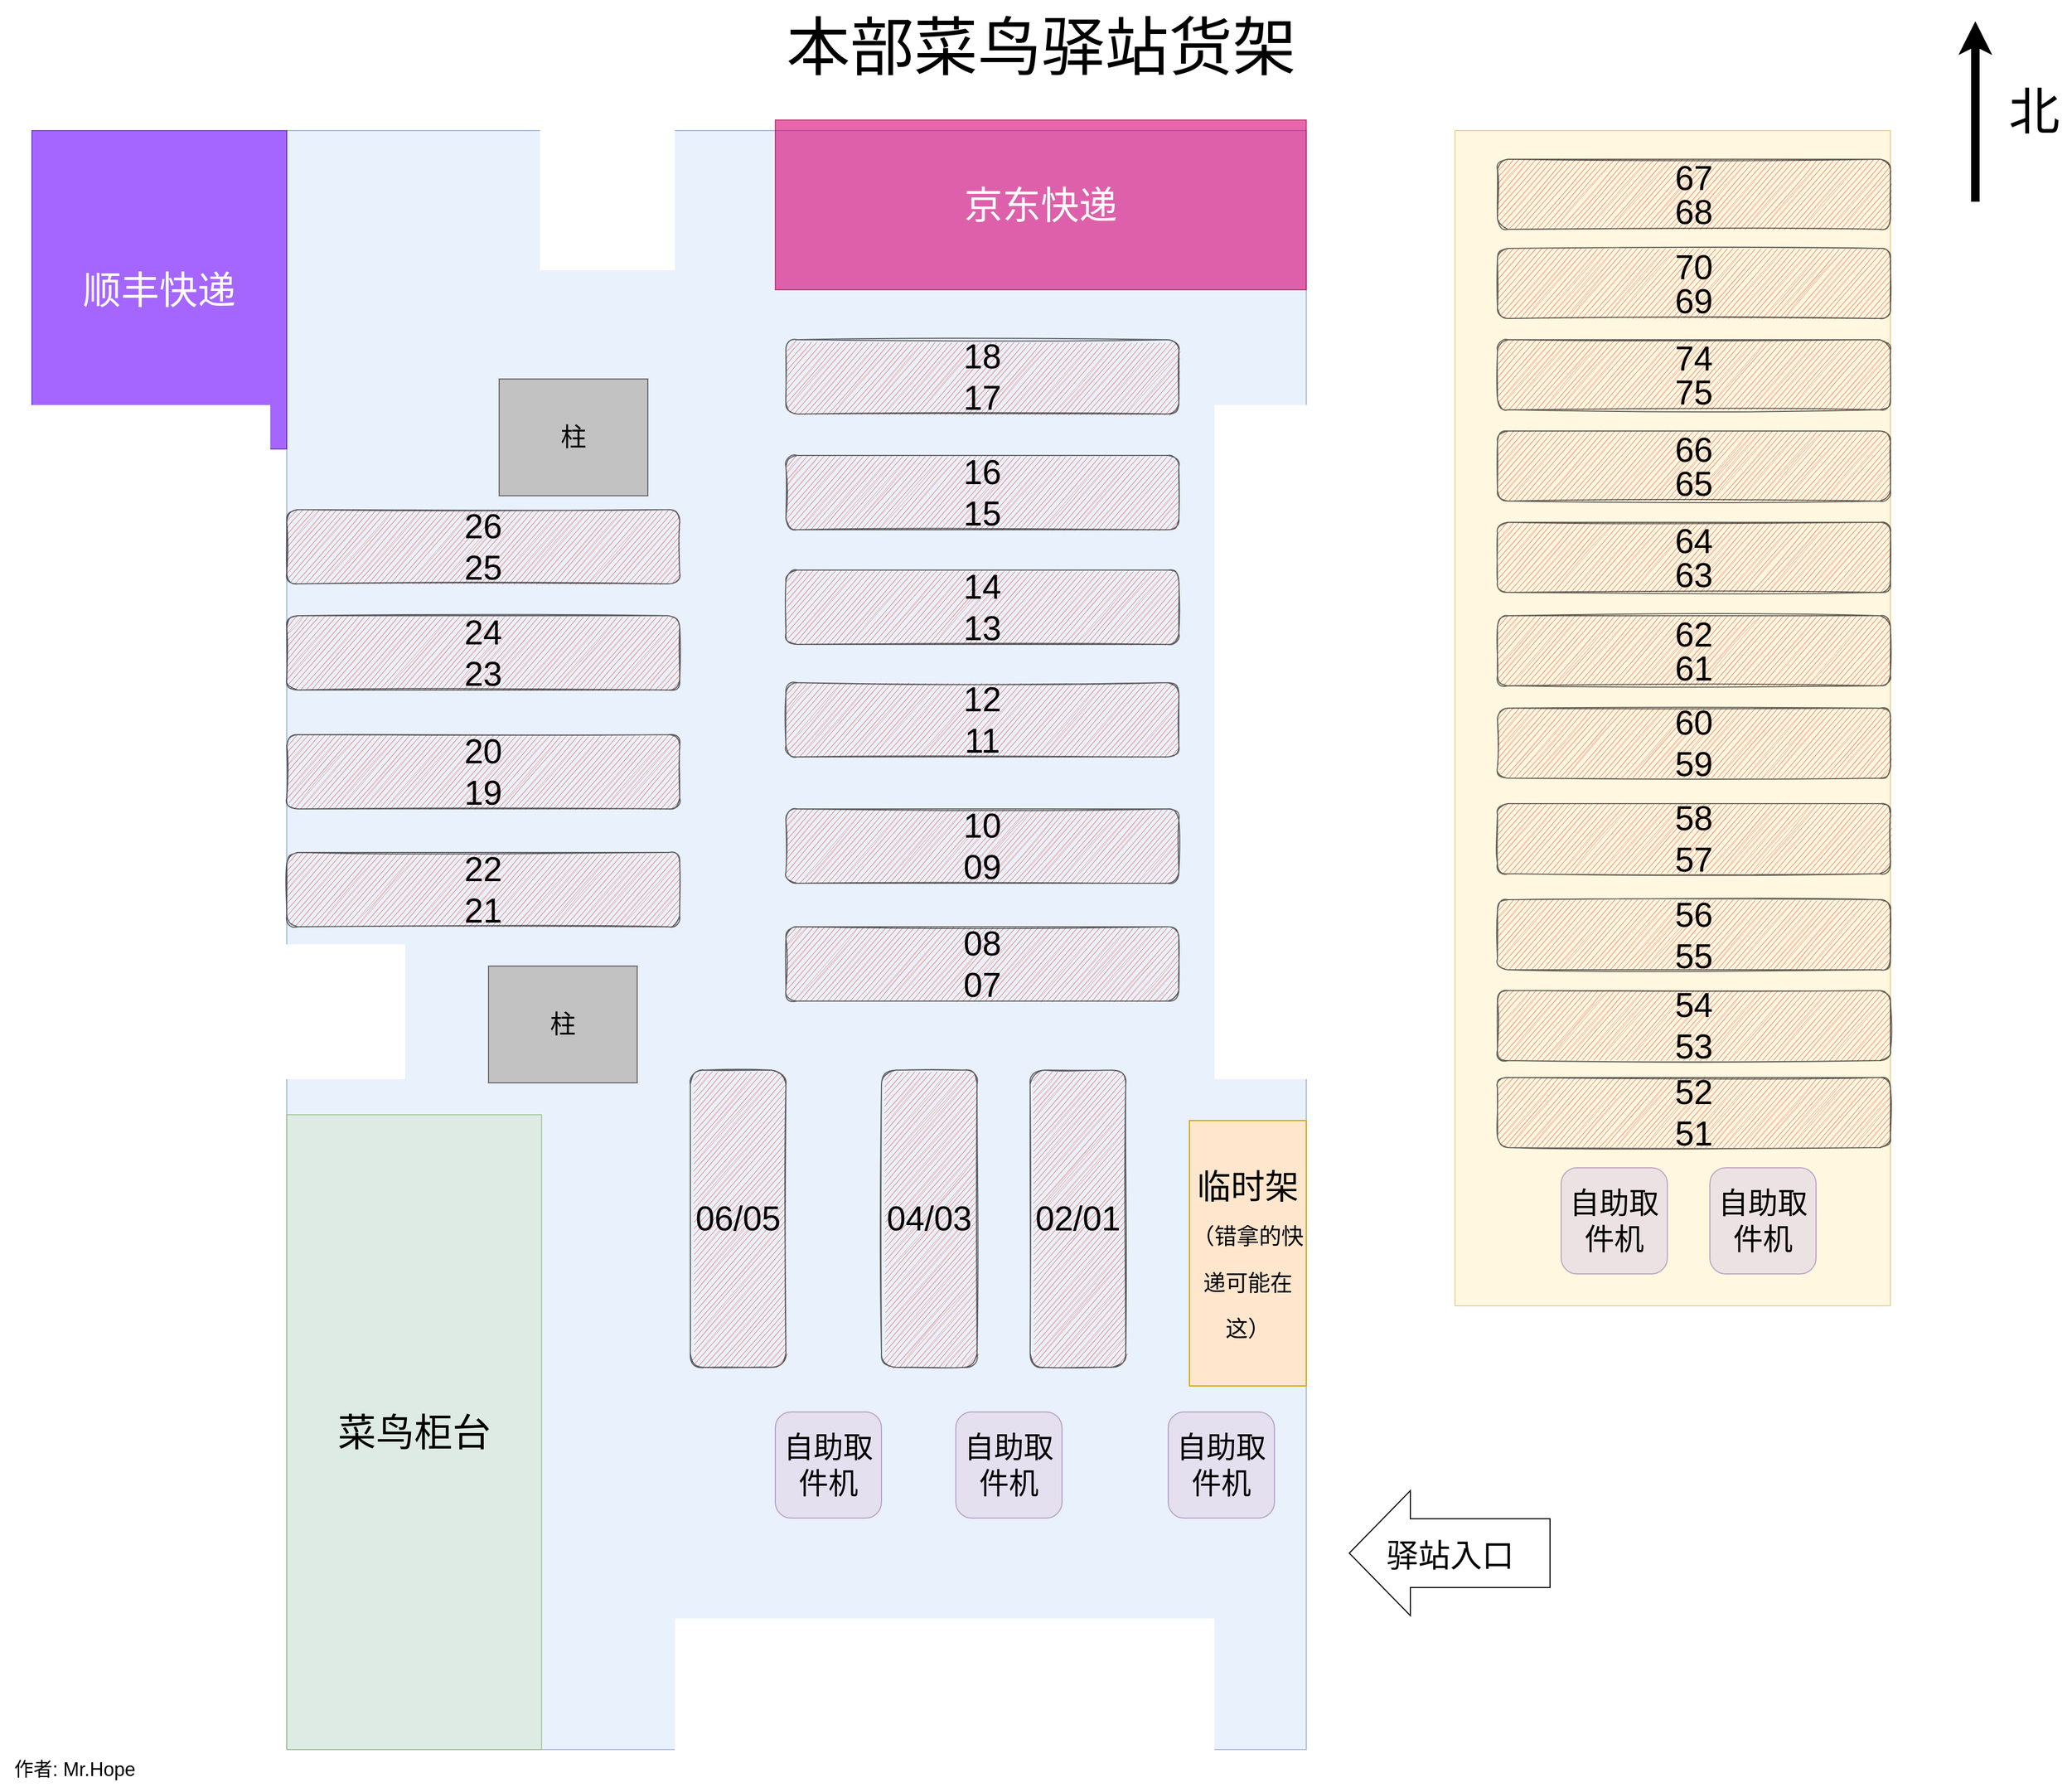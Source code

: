 <mxfile version="21.6.9" type="device">
  <diagram id="3228e29e-7158-1315-38df-8450db1d8a1d" name="Page-1">
    <mxGraphModel dx="2205" dy="1342" grid="1" gridSize="10" guides="1" tooltips="1" connect="1" arrows="1" fold="1" page="1" pageScale="1" pageWidth="2000" pageHeight="1700" background="#FFFFFF" math="0" shadow="0">
      <root>
        <mxCell id="0" />
        <mxCell id="1" parent="0" />
        <mxCell id="R6_tbuOiA4LubrBfz1OE-21567" value="" style="rounded=0;whiteSpace=wrap;html=1;fillColor=#dae8fc;strokeColor=#6c8ebf;align=right;opacity=60;fontSize=36;labelPosition=left;verticalLabelPosition=middle;verticalAlign=middle;" parent="1" vertex="1">
          <mxGeometry x="290" y="133" width="960" height="1525" as="geometry" />
        </mxCell>
        <mxCell id="R6_tbuOiA4LubrBfz1OE-21572" value="" style="rounded=0;whiteSpace=wrap;html=1;fillColor=#fff2cc;strokeColor=#d6b656;align=center;opacity=60;fontSize=36;" parent="1" vertex="1">
          <mxGeometry x="1390" y="133" width="410" height="1107" as="geometry" />
        </mxCell>
        <mxCell id="R6_tbuOiA4LubrBfz1OE-21588" value="菜鸟柜台" style="rounded=0;whiteSpace=wrap;html=1;shadow=0;glass=0;sketch=0;fillStyle=auto;fontSize=36;fillColor=#d5e8d4;opacity=60;strokeColor=#82b366;" parent="1" vertex="1">
          <mxGeometry x="290" y="1060" width="240" height="598" as="geometry" />
        </mxCell>
        <mxCell id="R6_tbuOiA4LubrBfz1OE-21591" value="京东快递" style="rounded=0;whiteSpace=wrap;html=1;shadow=0;glass=0;sketch=0;fillStyle=auto;fontSize=36;fillColor=#d80073;opacity=60;fontColor=#ffffff;strokeColor=#A50040;" parent="1" vertex="1">
          <mxGeometry x="750" y="123" width="500" height="160" as="geometry" />
        </mxCell>
        <mxCell id="R6_tbuOiA4LubrBfz1OE-21595" value="&lt;font style=&quot;font-size: 30px;&quot;&gt;驿站入口&lt;/font&gt;" style="shape=flexArrow;endArrow=classic;html=1;rounded=0;fontSize=36;width=64.762;endSize=18.838;endWidth=52.063;" parent="1" edge="1">
          <mxGeometry width="50" height="50" relative="1" as="geometry">
            <mxPoint x="1480" y="1473" as="sourcePoint" />
            <mxPoint x="1290" y="1473" as="targetPoint" />
          </mxGeometry>
        </mxCell>
        <mxCell id="YbemHmgVhAmF9NjTrUaJ-111" value="&lt;font style=&quot;font-size: 60px;&quot;&gt;本部菜鸟驿站货架&lt;/font&gt;" style="text;html=1;resizable=0;autosize=1;align=center;verticalAlign=middle;points=[];fillColor=none;strokeColor=none;rounded=0;fontSize=36;" parent="1" vertex="1">
          <mxGeometry x="750" y="10" width="500" height="90" as="geometry" />
        </mxCell>
        <mxCell id="xjmqVt3X7ruV0F9-SoPd-4" value="作者: Mr.Hope" style="text;html=1;resizable=0;autosize=1;align=center;verticalAlign=middle;points=[];fillColor=none;strokeColor=none;rounded=0;fontSize=18;" parent="1" vertex="1">
          <mxGeometry x="20" y="1657" width="140" height="40" as="geometry" />
        </mxCell>
        <mxCell id="fjenpYvR12AHIcLg_xTA-1" value="" style="group" parent="1" vertex="1" connectable="0">
          <mxGeometry x="1880" y="30" width="90" height="170" as="geometry" />
        </mxCell>
        <mxCell id="R6_tbuOiA4LubrBfz1OE-21565" value="" style="endArrow=classic;html=1;rounded=0;fontSize=36;strokeWidth=8;" parent="fjenpYvR12AHIcLg_xTA-1" edge="1">
          <mxGeometry width="50" height="50" relative="1" as="geometry">
            <mxPoint y="170" as="sourcePoint" />
            <mxPoint as="targetPoint" />
          </mxGeometry>
        </mxCell>
        <mxCell id="R6_tbuOiA4LubrBfz1OE-21566" value="&lt;font style=&quot;font-size: 48px;&quot;&gt;北&lt;/font&gt;" style="text;html=1;resizable=0;autosize=1;align=center;verticalAlign=middle;points=[];fillColor=none;strokeColor=none;rounded=0;fontSize=36;" parent="fjenpYvR12AHIcLg_xTA-1" vertex="1">
          <mxGeometry x="19.995" y="50" width="70" height="70" as="geometry" />
        </mxCell>
        <mxCell id="fjenpYvR12AHIcLg_xTA-3" value="&lt;font style=&quot;font-size: 32px;&quot;&gt;临时架&lt;/font&gt;&lt;br&gt;&lt;font style=&quot;font-size: 21px;&quot;&gt;（错拿的快递可能在这）&lt;/font&gt;" style="rounded=0;whiteSpace=wrap;html=1;shadow=0;glass=0;sketch=0;fillColor=#ffe6cc;strokeColor=#d79b00;fontSize=36;" parent="1" vertex="1">
          <mxGeometry x="1140" y="1065.5" width="110" height="250" as="geometry" />
        </mxCell>
        <mxCell id="fjenpYvR12AHIcLg_xTA-5" value="02/01" style="rounded=1;whiteSpace=wrap;html=1;shadow=0;glass=0;sketch=1;fillStyle=auto;fontSize=32;fontColor=none;fillColor=#E85642;gradientColor=none;opacity=60;" parent="1" vertex="1">
          <mxGeometry x="990" y="1018" width="90" height="280" as="geometry" />
        </mxCell>
        <mxCell id="fjenpYvR12AHIcLg_xTA-6" value="04/03" style="rounded=1;whiteSpace=wrap;html=1;shadow=0;glass=0;sketch=1;fillStyle=auto;fontSize=32;fontColor=none;fillColor=#E85642;gradientColor=none;opacity=60;" parent="1" vertex="1">
          <mxGeometry x="850" y="1018" width="90" height="280" as="geometry" />
        </mxCell>
        <mxCell id="fjenpYvR12AHIcLg_xTA-7" value="06/05" style="rounded=1;whiteSpace=wrap;html=1;shadow=0;glass=0;sketch=1;fillStyle=auto;fontSize=32;fontColor=none;fillColor=#E85642;gradientColor=none;opacity=60;" parent="1" vertex="1">
          <mxGeometry x="670" y="1018" width="90" height="280" as="geometry" />
        </mxCell>
        <mxCell id="fjenpYvR12AHIcLg_xTA-8" value="08&lt;br style=&quot;font-size: 32px;&quot;&gt;07" style="rounded=1;whiteSpace=wrap;html=1;shadow=0;glass=0;sketch=1;fillStyle=auto;fontSize=32;fontColor=none;fillColor=#E85642;gradientColor=none;opacity=60;spacing=2;" parent="1" vertex="1">
          <mxGeometry x="760" y="883" width="370" height="70" as="geometry" />
        </mxCell>
        <mxCell id="fjenpYvR12AHIcLg_xTA-10" value="10&lt;br style=&quot;font-size: 32px;&quot;&gt;09" style="rounded=1;whiteSpace=wrap;html=1;shadow=0;glass=0;sketch=1;fillStyle=auto;fontSize=32;fontColor=none;fillColor=#E85642;gradientColor=none;opacity=60;spacing=2;" parent="1" vertex="1">
          <mxGeometry x="760" y="772" width="370" height="70" as="geometry" />
        </mxCell>
        <mxCell id="fjenpYvR12AHIcLg_xTA-11" style="edgeStyle=orthogonalEdgeStyle;rounded=0;orthogonalLoop=1;jettySize=auto;html=1;exitX=0.5;exitY=1;exitDx=0;exitDy=0;" parent="1" source="fjenpYvR12AHIcLg_xTA-8" target="fjenpYvR12AHIcLg_xTA-8" edge="1">
          <mxGeometry relative="1" as="geometry" />
        </mxCell>
        <mxCell id="fjenpYvR12AHIcLg_xTA-12" value="12&lt;br style=&quot;font-size: 32px;&quot;&gt;11" style="rounded=1;whiteSpace=wrap;html=1;shadow=0;glass=0;sketch=1;fillStyle=auto;fontSize=32;fontColor=none;fillColor=#E85642;gradientColor=none;opacity=60;spacing=2;" parent="1" vertex="1">
          <mxGeometry x="760" y="653" width="370" height="70" as="geometry" />
        </mxCell>
        <mxCell id="fjenpYvR12AHIcLg_xTA-13" value="14&lt;br style=&quot;font-size: 32px;&quot;&gt;13" style="rounded=1;whiteSpace=wrap;html=1;shadow=0;glass=0;sketch=1;fillStyle=auto;fontSize=32;fontColor=none;fillColor=#E85642;gradientColor=none;opacity=60;spacing=2;" parent="1" vertex="1">
          <mxGeometry x="760" y="547" width="370" height="70" as="geometry" />
        </mxCell>
        <mxCell id="fjenpYvR12AHIcLg_xTA-14" value="16&lt;br style=&quot;font-size: 32px;&quot;&gt;15" style="rounded=1;whiteSpace=wrap;html=1;shadow=0;glass=0;sketch=1;fillStyle=auto;fontSize=32;fontColor=none;fillColor=#E85642;gradientColor=none;opacity=60;spacing=2;" parent="1" vertex="1">
          <mxGeometry x="760" y="439" width="370" height="70" as="geometry" />
        </mxCell>
        <mxCell id="fjenpYvR12AHIcLg_xTA-15" value="18&lt;br style=&quot;font-size: 32px;&quot;&gt;17" style="rounded=1;whiteSpace=wrap;html=1;shadow=0;glass=0;sketch=1;fillStyle=auto;fontSize=32;fontColor=none;fillColor=#E85642;gradientColor=none;opacity=60;spacing=2;" parent="1" vertex="1">
          <mxGeometry x="760" y="330" width="370" height="70" as="geometry" />
        </mxCell>
        <mxCell id="fjenpYvR12AHIcLg_xTA-18" value="顺丰快递" style="rounded=0;whiteSpace=wrap;html=1;shadow=0;glass=0;sketch=0;fillStyle=auto;fontSize=36;fillColor=#6a00ff;opacity=60;fontColor=#ffffff;strokeColor=#3700CC;" parent="1" vertex="1">
          <mxGeometry x="50" y="133" width="240" height="300" as="geometry" />
        </mxCell>
        <mxCell id="fjenpYvR12AHIcLg_xTA-19" value="22&lt;br style=&quot;font-size: 32px;&quot;&gt;21" style="rounded=1;whiteSpace=wrap;html=1;shadow=0;glass=0;sketch=1;fillStyle=auto;fontSize=32;fontColor=none;fillColor=#E85642;gradientColor=none;opacity=60;spacing=2;" parent="1" vertex="1">
          <mxGeometry x="290" y="813" width="370" height="70" as="geometry" />
        </mxCell>
        <mxCell id="fjenpYvR12AHIcLg_xTA-20" value="24&lt;br style=&quot;font-size: 32px;&quot;&gt;23" style="rounded=1;whiteSpace=wrap;html=1;shadow=0;glass=0;sketch=1;fillStyle=auto;fontSize=32;fontColor=none;fillColor=#E85642;gradientColor=none;opacity=60;spacing=2;" parent="1" vertex="1">
          <mxGeometry x="290" y="590" width="370" height="70" as="geometry" />
        </mxCell>
        <mxCell id="fjenpYvR12AHIcLg_xTA-21" value="26&lt;br style=&quot;font-size: 32px;&quot;&gt;25" style="rounded=1;whiteSpace=wrap;html=1;shadow=0;glass=0;sketch=1;fillStyle=auto;fontSize=32;fontColor=none;fillColor=#E85642;gradientColor=none;opacity=60;spacing=2;" parent="1" vertex="1">
          <mxGeometry x="290" y="490" width="370" height="70" as="geometry" />
        </mxCell>
        <mxCell id="fjenpYvR12AHIcLg_xTA-22" value="柱" style="rounded=0;whiteSpace=wrap;html=1;glass=0;shadow=0;sketch=0;fillColor=#C2C2C2;gradientColor=none;strokeColor=#666666;fillStyle=auto;fontSize=24;" parent="1" vertex="1">
          <mxGeometry x="480" y="920" width="140" height="110" as="geometry" />
        </mxCell>
        <mxCell id="fjenpYvR12AHIcLg_xTA-23" value="柱" style="rounded=0;whiteSpace=wrap;html=1;glass=0;shadow=0;sketch=0;fillColor=#C2C2C2;gradientColor=none;strokeColor=#666666;fillStyle=auto;fontSize=24;" parent="1" vertex="1">
          <mxGeometry x="490" y="367" width="140" height="110" as="geometry" />
        </mxCell>
        <mxCell id="fjenpYvR12AHIcLg_xTA-26" value="&lt;p style=&quot;line-height: 100%;&quot;&gt;67&lt;br&gt;68&lt;/p&gt;" style="rounded=1;whiteSpace=wrap;html=1;shadow=0;glass=0;sketch=1;fillStyle=auto;fontSize=32;fontColor=none;fillColor=#E85642;gradientColor=none;opacity=60;spacing=2;" parent="1" vertex="1">
          <mxGeometry x="1430" y="160" width="370" height="66" as="geometry" />
        </mxCell>
        <mxCell id="fjenpYvR12AHIcLg_xTA-27" value="&lt;p style=&quot;line-height: 100%;&quot;&gt;70&lt;br&gt;69&lt;/p&gt;" style="rounded=1;whiteSpace=wrap;html=1;shadow=0;glass=0;sketch=1;fillStyle=auto;fontSize=32;fontColor=none;fillColor=#E85642;gradientColor=none;opacity=60;spacing=2;" parent="1" vertex="1">
          <mxGeometry x="1430" y="244" width="370" height="66" as="geometry" />
        </mxCell>
        <mxCell id="fjenpYvR12AHIcLg_xTA-28" value="&lt;p style=&quot;line-height: 100%;&quot;&gt;74&lt;br&gt;75&lt;/p&gt;" style="rounded=1;whiteSpace=wrap;html=1;shadow=0;glass=0;sketch=1;fillStyle=auto;fontSize=32;fontColor=none;fillColor=#E85642;gradientColor=none;opacity=60;spacing=2;" parent="1" vertex="1">
          <mxGeometry x="1430" y="330" width="370" height="66" as="geometry" />
        </mxCell>
        <mxCell id="fjenpYvR12AHIcLg_xTA-29" value="&lt;p style=&quot;line-height: 100%;&quot;&gt;66&lt;br&gt;65&lt;/p&gt;" style="rounded=1;whiteSpace=wrap;html=1;shadow=0;glass=0;sketch=1;fillStyle=auto;fontSize=32;fontColor=none;fillColor=#E85642;gradientColor=none;opacity=60;spacing=2;" parent="1" vertex="1">
          <mxGeometry x="1430" y="416" width="370" height="66" as="geometry" />
        </mxCell>
        <mxCell id="fjenpYvR12AHIcLg_xTA-30" value="&lt;p style=&quot;line-height: 100%;&quot;&gt;64&lt;br&gt;63&lt;/p&gt;" style="rounded=1;whiteSpace=wrap;html=1;shadow=0;glass=0;sketch=1;fillStyle=auto;fontSize=32;fontColor=none;fillColor=#E85642;gradientColor=none;opacity=60;spacing=2;" parent="1" vertex="1">
          <mxGeometry x="1430" y="502" width="370" height="66" as="geometry" />
        </mxCell>
        <mxCell id="fjenpYvR12AHIcLg_xTA-31" value="&lt;p style=&quot;line-height: 100%;&quot;&gt;62&lt;br&gt;61&lt;/p&gt;" style="rounded=1;whiteSpace=wrap;html=1;shadow=0;glass=0;sketch=1;fillStyle=auto;fontSize=32;fontColor=none;fillColor=#E85642;gradientColor=none;opacity=60;spacing=2;" parent="1" vertex="1">
          <mxGeometry x="1430" y="590" width="370" height="66" as="geometry" />
        </mxCell>
        <mxCell id="fjenpYvR12AHIcLg_xTA-33" value="自助取件机" style="rounded=1;whiteSpace=wrap;html=1;shadow=0;glass=0;sketch=0;fillStyle=auto;fontSize=28;fillColor=#e1d5e7;opacity=60;strokeColor=#9673a6;" parent="1" vertex="1">
          <mxGeometry x="1490" y="1110" width="100" height="100" as="geometry" />
        </mxCell>
        <mxCell id="fjenpYvR12AHIcLg_xTA-34" value="60&lt;br&gt;59" style="rounded=1;whiteSpace=wrap;html=1;shadow=0;glass=0;sketch=1;fillStyle=auto;fontSize=32;fontColor=none;fillColor=#E85642;gradientColor=none;opacity=60;spacing=2;" parent="1" vertex="1">
          <mxGeometry x="1430" y="677" width="370" height="66" as="geometry" />
        </mxCell>
        <mxCell id="fjenpYvR12AHIcLg_xTA-35" value="58&lt;br&gt;57" style="rounded=1;whiteSpace=wrap;html=1;shadow=0;glass=0;sketch=1;fillStyle=auto;fontSize=32;fontColor=none;fillColor=#E85642;gradientColor=none;opacity=60;spacing=2;" parent="1" vertex="1">
          <mxGeometry x="1430" y="767" width="370" height="66" as="geometry" />
        </mxCell>
        <mxCell id="fjenpYvR12AHIcLg_xTA-36" value="56&lt;br&gt;55" style="rounded=1;whiteSpace=wrap;html=1;shadow=0;glass=0;sketch=1;fillStyle=auto;fontSize=32;fontColor=none;fillColor=#E85642;gradientColor=none;opacity=60;spacing=2;" parent="1" vertex="1">
          <mxGeometry x="1430" y="857.5" width="370" height="66" as="geometry" />
        </mxCell>
        <mxCell id="fjenpYvR12AHIcLg_xTA-37" value="54&lt;br&gt;53" style="rounded=1;whiteSpace=wrap;html=1;shadow=0;glass=0;sketch=1;fillStyle=auto;fontSize=32;fontColor=none;fillColor=#E85642;gradientColor=none;opacity=60;spacing=2;" parent="1" vertex="1">
          <mxGeometry x="1430" y="943" width="370" height="66" as="geometry" />
        </mxCell>
        <mxCell id="fjenpYvR12AHIcLg_xTA-38" value="52&lt;br&gt;51" style="rounded=1;whiteSpace=wrap;html=1;shadow=0;glass=0;sketch=1;fillStyle=auto;fontSize=32;fontColor=none;fillColor=#E85642;gradientColor=none;opacity=60;spacing=2;" parent="1" vertex="1">
          <mxGeometry x="1430" y="1025" width="370" height="66" as="geometry" />
        </mxCell>
        <mxCell id="fjenpYvR12AHIcLg_xTA-40" value="自助取件机" style="rounded=1;whiteSpace=wrap;html=1;shadow=0;glass=0;sketch=0;fillStyle=auto;fontSize=28;fillColor=#e1d5e7;opacity=60;strokeColor=#9673a6;" parent="1" vertex="1">
          <mxGeometry x="1630" y="1110" width="100" height="100" as="geometry" />
        </mxCell>
        <mxCell id="fjenpYvR12AHIcLg_xTA-41" value="自助取件机" style="rounded=1;whiteSpace=wrap;html=1;shadow=0;glass=0;sketch=0;fillStyle=auto;fontSize=28;fillColor=#e1d5e7;opacity=60;strokeColor=#9673a6;" parent="1" vertex="1">
          <mxGeometry x="750" y="1340" width="100" height="100" as="geometry" />
        </mxCell>
        <mxCell id="fjenpYvR12AHIcLg_xTA-42" value="自助取件机" style="rounded=1;whiteSpace=wrap;html=1;shadow=0;glass=0;sketch=0;fillStyle=auto;fontSize=28;fillColor=#e1d5e7;opacity=60;strokeColor=#9673a6;" parent="1" vertex="1">
          <mxGeometry x="920" y="1340" width="100" height="100" as="geometry" />
        </mxCell>
        <mxCell id="rIs7ekAOEgCHL21_MZH--1" value="20&lt;br&gt;19" style="rounded=1;whiteSpace=wrap;html=1;shadow=0;glass=0;sketch=1;fillStyle=auto;fontSize=32;fontColor=none;fillColor=#E85642;gradientColor=none;opacity=60;spacing=2;" vertex="1" parent="1">
          <mxGeometry x="290" y="702" width="370" height="70" as="geometry" />
        </mxCell>
        <mxCell id="rIs7ekAOEgCHL21_MZH--2" value="自助取件机" style="rounded=1;whiteSpace=wrap;html=1;shadow=0;glass=0;sketch=0;fillStyle=auto;fontSize=28;fillColor=#e1d5e7;opacity=60;strokeColor=#9673a6;" vertex="1" parent="1">
          <mxGeometry x="1120" y="1340" width="100" height="100" as="geometry" />
        </mxCell>
      </root>
    </mxGraphModel>
  </diagram>
</mxfile>
